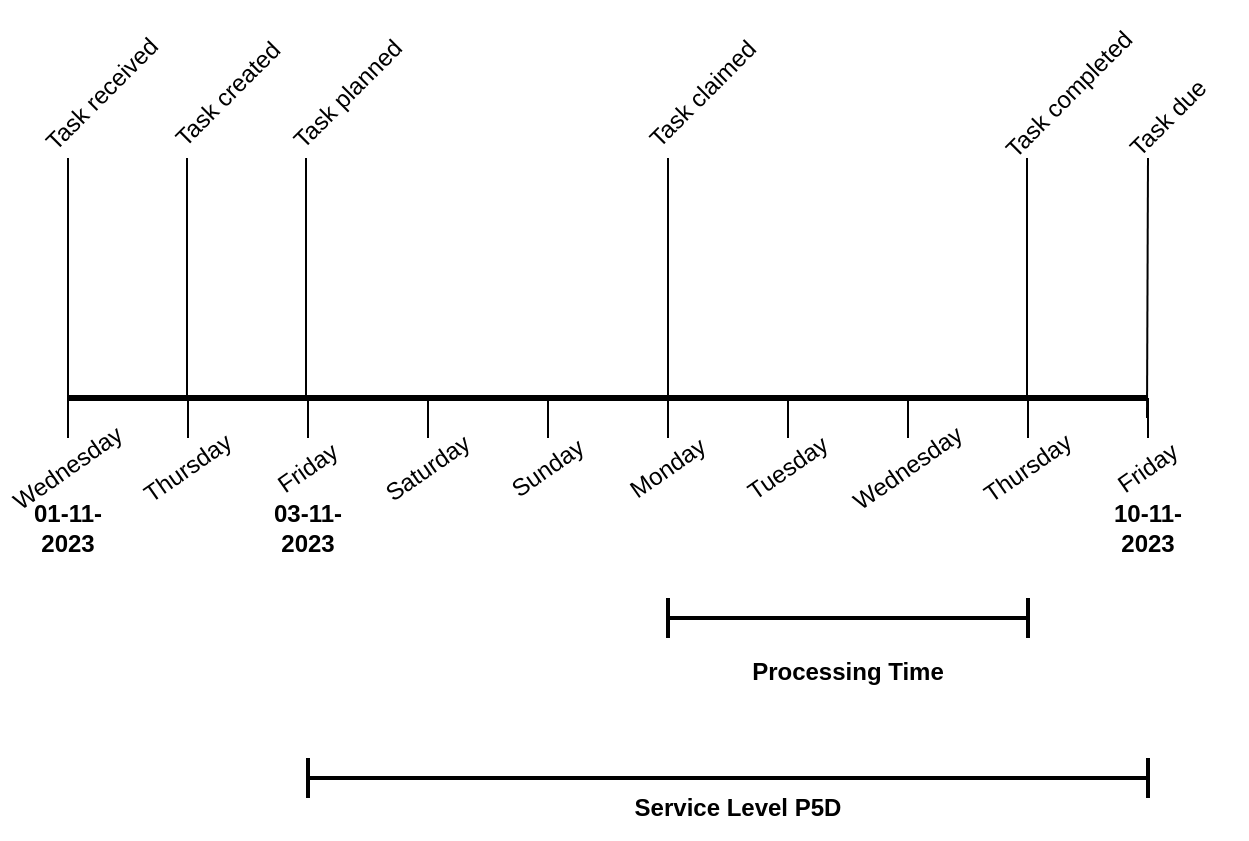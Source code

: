 <mxfile version="22.1.7" type="google">
  <diagram name="Seite-1" id="idrizkvJbfFCMu7VhnVE">
    <mxGraphModel grid="1" page="1" gridSize="10" guides="1" tooltips="1" connect="1" arrows="1" fold="1" pageScale="1" pageWidth="827" pageHeight="1169" math="0" shadow="0">
      <root>
        <mxCell id="0" />
        <mxCell id="1" parent="0" />
        <mxCell id="5ajOkbGR8FtR0oBg-ZQh-1" value="" style="endArrow=none;html=1;rounded=0;strokeWidth=3;" edge="1" parent="1">
          <mxGeometry width="50" height="50" relative="1" as="geometry">
            <mxPoint x="40" y="440" as="sourcePoint" />
            <mxPoint x="580" y="440" as="targetPoint" />
          </mxGeometry>
        </mxCell>
        <mxCell id="5ajOkbGR8FtR0oBg-ZQh-2" value="" style="endArrow=none;html=1;rounded=0;" edge="1" parent="1">
          <mxGeometry width="50" height="50" relative="1" as="geometry">
            <mxPoint x="160" y="460" as="sourcePoint" />
            <mxPoint x="160" y="440" as="targetPoint" />
          </mxGeometry>
        </mxCell>
        <mxCell id="5ajOkbGR8FtR0oBg-ZQh-3" value="" style="endArrow=none;html=1;rounded=0;" edge="1" parent="1">
          <mxGeometry width="50" height="50" relative="1" as="geometry">
            <mxPoint x="220" y="440" as="sourcePoint" />
            <mxPoint x="220" y="460" as="targetPoint" />
          </mxGeometry>
        </mxCell>
        <mxCell id="5ajOkbGR8FtR0oBg-ZQh-4" value="" style="endArrow=none;html=1;rounded=0;" edge="1" parent="1">
          <mxGeometry width="50" height="50" relative="1" as="geometry">
            <mxPoint x="280" y="460" as="sourcePoint" />
            <mxPoint x="280" y="440" as="targetPoint" />
          </mxGeometry>
        </mxCell>
        <mxCell id="5ajOkbGR8FtR0oBg-ZQh-5" value="" style="endArrow=none;html=1;rounded=0;" edge="1" parent="1">
          <mxGeometry width="50" height="50" relative="1" as="geometry">
            <mxPoint x="340" y="460" as="sourcePoint" />
            <mxPoint x="340" y="440" as="targetPoint" />
          </mxGeometry>
        </mxCell>
        <mxCell id="5ajOkbGR8FtR0oBg-ZQh-6" value="" style="endArrow=none;html=1;rounded=0;" edge="1" parent="1">
          <mxGeometry width="50" height="50" relative="1" as="geometry">
            <mxPoint x="400" y="460" as="sourcePoint" />
            <mxPoint x="400" y="440" as="targetPoint" />
          </mxGeometry>
        </mxCell>
        <mxCell id="5ajOkbGR8FtR0oBg-ZQh-7" value="" style="endArrow=none;html=1;rounded=0;" edge="1" parent="1">
          <mxGeometry width="50" height="50" relative="1" as="geometry">
            <mxPoint x="460" y="460" as="sourcePoint" />
            <mxPoint x="460" y="440" as="targetPoint" />
          </mxGeometry>
        </mxCell>
        <mxCell id="5ajOkbGR8FtR0oBg-ZQh-8" value="" style="endArrow=none;html=1;rounded=0;" edge="1" parent="1">
          <mxGeometry width="50" height="50" relative="1" as="geometry">
            <mxPoint x="520" y="460" as="sourcePoint" />
            <mxPoint x="520" y="440" as="targetPoint" />
          </mxGeometry>
        </mxCell>
        <mxCell id="5ajOkbGR8FtR0oBg-ZQh-9" value="" style="endArrow=none;html=1;rounded=0;" edge="1" parent="1">
          <mxGeometry width="50" height="50" relative="1" as="geometry">
            <mxPoint x="580" y="460" as="sourcePoint" />
            <mxPoint x="580" y="440" as="targetPoint" />
          </mxGeometry>
        </mxCell>
        <mxCell id="5ajOkbGR8FtR0oBg-ZQh-10" value="&lt;b&gt;03-11-2023&lt;/b&gt;" style="text;html=1;strokeColor=none;fillColor=none;align=center;verticalAlign=middle;whiteSpace=wrap;rounded=0;" vertex="1" parent="1">
          <mxGeometry x="130" y="490" width="60" height="30" as="geometry" />
        </mxCell>
        <mxCell id="5ajOkbGR8FtR0oBg-ZQh-11" value="&lt;div&gt;Friday&lt;/div&gt;" style="text;html=1;strokeColor=none;fillColor=none;align=center;verticalAlign=middle;whiteSpace=wrap;rounded=0;rotation=-35;" vertex="1" parent="1">
          <mxGeometry x="130" y="460" width="60" height="30" as="geometry" />
        </mxCell>
        <mxCell id="5ajOkbGR8FtR0oBg-ZQh-12" value="Saturday" style="text;html=1;strokeColor=none;fillColor=none;align=center;verticalAlign=middle;whiteSpace=wrap;rounded=0;rotation=-35;" vertex="1" parent="1">
          <mxGeometry x="190" y="460" width="60" height="30" as="geometry" />
        </mxCell>
        <mxCell id="5ajOkbGR8FtR0oBg-ZQh-13" value="Sunday" style="text;html=1;strokeColor=none;fillColor=none;align=center;verticalAlign=middle;whiteSpace=wrap;rounded=0;rotation=-35;" vertex="1" parent="1">
          <mxGeometry x="250" y="460" width="60" height="30" as="geometry" />
        </mxCell>
        <mxCell id="5ajOkbGR8FtR0oBg-ZQh-14" value="Monday" style="text;html=1;strokeColor=none;fillColor=none;align=center;verticalAlign=middle;whiteSpace=wrap;rounded=0;rotation=-35;" vertex="1" parent="1">
          <mxGeometry x="310" y="460" width="60" height="30" as="geometry" />
        </mxCell>
        <mxCell id="5ajOkbGR8FtR0oBg-ZQh-15" value="Tuesday" style="text;html=1;strokeColor=none;fillColor=none;align=center;verticalAlign=middle;whiteSpace=wrap;rounded=0;rotation=-35;" vertex="1" parent="1">
          <mxGeometry x="370" y="460" width="60" height="30" as="geometry" />
        </mxCell>
        <mxCell id="5ajOkbGR8FtR0oBg-ZQh-16" value="Wednesday" style="text;html=1;strokeColor=none;fillColor=none;align=center;verticalAlign=middle;whiteSpace=wrap;rounded=0;rotation=-35;" vertex="1" parent="1">
          <mxGeometry x="430" y="460" width="60" height="30" as="geometry" />
        </mxCell>
        <mxCell id="5ajOkbGR8FtR0oBg-ZQh-17" value="Thursday" style="text;html=1;strokeColor=none;fillColor=none;align=center;verticalAlign=middle;whiteSpace=wrap;rounded=0;rotation=-35;" vertex="1" parent="1">
          <mxGeometry x="490" y="460" width="60" height="30" as="geometry" />
        </mxCell>
        <mxCell id="5ajOkbGR8FtR0oBg-ZQh-18" value="Friday" style="text;html=1;strokeColor=none;fillColor=none;align=center;verticalAlign=middle;whiteSpace=wrap;rounded=0;rotation=-35;" vertex="1" parent="1">
          <mxGeometry x="550" y="460" width="60" height="30" as="geometry" />
        </mxCell>
        <mxCell id="5ajOkbGR8FtR0oBg-ZQh-19" value="" style="endArrow=none;html=1;rounded=0;" edge="1" parent="1">
          <mxGeometry width="50" height="50" relative="1" as="geometry">
            <mxPoint x="40" y="460" as="sourcePoint" />
            <mxPoint x="40" y="440" as="targetPoint" />
          </mxGeometry>
        </mxCell>
        <mxCell id="5ajOkbGR8FtR0oBg-ZQh-20" value="" style="endArrow=none;html=1;rounded=0;" edge="1" parent="1">
          <mxGeometry width="50" height="50" relative="1" as="geometry">
            <mxPoint x="100" y="460" as="sourcePoint" />
            <mxPoint x="100" y="440" as="targetPoint" />
          </mxGeometry>
        </mxCell>
        <mxCell id="5ajOkbGR8FtR0oBg-ZQh-22" value="Wednesday" style="text;html=1;strokeColor=none;fillColor=none;align=center;verticalAlign=middle;whiteSpace=wrap;rounded=0;rotation=-35;" vertex="1" parent="1">
          <mxGeometry x="10" y="460" width="60" height="30" as="geometry" />
        </mxCell>
        <mxCell id="5ajOkbGR8FtR0oBg-ZQh-23" value="Thursday" style="text;html=1;strokeColor=none;fillColor=none;align=center;verticalAlign=middle;whiteSpace=wrap;rounded=0;rotation=-35;" vertex="1" parent="1">
          <mxGeometry x="70" y="460" width="60" height="30" as="geometry" />
        </mxCell>
        <mxCell id="5ajOkbGR8FtR0oBg-ZQh-24" value="&lt;b&gt;01-11-2023&lt;/b&gt;" style="text;html=1;strokeColor=none;fillColor=none;align=center;verticalAlign=middle;whiteSpace=wrap;rounded=0;" vertex="1" parent="1">
          <mxGeometry x="10" y="490" width="60" height="30" as="geometry" />
        </mxCell>
        <mxCell id="5ajOkbGR8FtR0oBg-ZQh-25" value="&lt;b&gt;10-11-2023&lt;/b&gt;" style="text;html=1;strokeColor=none;fillColor=none;align=center;verticalAlign=middle;whiteSpace=wrap;rounded=0;" vertex="1" parent="1">
          <mxGeometry x="550" y="490" width="60" height="30" as="geometry" />
        </mxCell>
        <mxCell id="5ajOkbGR8FtR0oBg-ZQh-26" value="Task received" style="text;html=1;strokeColor=none;fillColor=none;align=center;verticalAlign=middle;whiteSpace=wrap;rounded=0;rotation=-45;" vertex="1" parent="1">
          <mxGeometry x="17.07" y="272.93" width="80" height="30" as="geometry" />
        </mxCell>
        <mxCell id="5ajOkbGR8FtR0oBg-ZQh-27" value="" style="endArrow=none;html=1;rounded=0;" edge="1" parent="1">
          <mxGeometry width="50" height="50" relative="1" as="geometry">
            <mxPoint x="40" y="440" as="sourcePoint" />
            <mxPoint x="40" y="320" as="targetPoint" />
          </mxGeometry>
        </mxCell>
        <mxCell id="5ajOkbGR8FtR0oBg-ZQh-28" value="" style="endArrow=none;html=1;rounded=0;" edge="1" parent="1">
          <mxGeometry width="50" height="50" relative="1" as="geometry">
            <mxPoint x="99.5" y="320" as="sourcePoint" />
            <mxPoint x="99.5" y="440" as="targetPoint" />
          </mxGeometry>
        </mxCell>
        <mxCell id="5ajOkbGR8FtR0oBg-ZQh-29" value="Task created" style="text;html=1;strokeColor=none;fillColor=none;align=center;verticalAlign=middle;whiteSpace=wrap;rounded=0;rotation=-45;" vertex="1" parent="1">
          <mxGeometry x="80" y="272.93" width="80" height="30" as="geometry" />
        </mxCell>
        <mxCell id="5ajOkbGR8FtR0oBg-ZQh-30" value="Task due" style="text;html=1;strokeColor=none;fillColor=none;align=center;verticalAlign=middle;whiteSpace=wrap;rounded=0;rotation=-45;" vertex="1" parent="1">
          <mxGeometry x="550" y="284.73" width="80" height="30" as="geometry" />
        </mxCell>
        <mxCell id="5ajOkbGR8FtR0oBg-ZQh-31" value="" style="endArrow=none;html=1;rounded=0;" edge="1" parent="1">
          <mxGeometry width="50" height="50" relative="1" as="geometry">
            <mxPoint x="580" y="320" as="sourcePoint" />
            <mxPoint x="579.5" y="450" as="targetPoint" />
          </mxGeometry>
        </mxCell>
        <mxCell id="5ajOkbGR8FtR0oBg-ZQh-34" value="" style="shape=crossbar;whiteSpace=wrap;html=1;rounded=1;strokeWidth=2;" vertex="1" parent="1">
          <mxGeometry x="160" y="620" width="420" height="20" as="geometry" />
        </mxCell>
        <mxCell id="5ajOkbGR8FtR0oBg-ZQh-35" value="&lt;b&gt;Service Level P5D&lt;br&gt;&lt;/b&gt;" style="text;html=1;strokeColor=none;fillColor=none;align=center;verticalAlign=middle;whiteSpace=wrap;rounded=0;" vertex="1" parent="1">
          <mxGeometry x="314.75" y="630" width="120" height="30" as="geometry" />
        </mxCell>
        <mxCell id="yZYGs8WElBS0B8280dYZ-1" value="" style="endArrow=none;html=1;rounded=0;" edge="1" parent="1">
          <mxGeometry width="50" height="50" relative="1" as="geometry">
            <mxPoint x="159" y="440" as="sourcePoint" />
            <mxPoint x="159" y="320" as="targetPoint" />
          </mxGeometry>
        </mxCell>
        <mxCell id="yZYGs8WElBS0B8280dYZ-2" value="Task planned" style="text;html=1;strokeColor=none;fillColor=none;align=center;verticalAlign=middle;whiteSpace=wrap;rounded=0;rotation=-45;" vertex="1" parent="1">
          <mxGeometry x="140" y="272.93" width="80" height="30" as="geometry" />
        </mxCell>
        <mxCell id="yZYGs8WElBS0B8280dYZ-12" value="" style="endArrow=none;html=1;rounded=0;" edge="1" parent="1">
          <mxGeometry width="50" height="50" relative="1" as="geometry">
            <mxPoint x="340" y="440" as="sourcePoint" />
            <mxPoint x="340" y="320" as="targetPoint" />
          </mxGeometry>
        </mxCell>
        <mxCell id="yZYGs8WElBS0B8280dYZ-14" value="" style="endArrow=none;html=1;rounded=0;" edge="1" parent="1">
          <mxGeometry width="50" height="50" relative="1" as="geometry">
            <mxPoint x="519.5" y="440" as="sourcePoint" />
            <mxPoint x="519.5" y="320" as="targetPoint" />
          </mxGeometry>
        </mxCell>
        <mxCell id="yZYGs8WElBS0B8280dYZ-15" value="Task claimed" style="text;html=1;strokeColor=none;fillColor=none;align=center;verticalAlign=middle;whiteSpace=wrap;rounded=0;rotation=-45;" vertex="1" parent="1">
          <mxGeometry x="310" y="272.93" width="94.75" height="30" as="geometry" />
        </mxCell>
        <mxCell id="yZYGs8WElBS0B8280dYZ-16" value="Task completed" style="text;html=1;strokeColor=none;fillColor=none;align=center;verticalAlign=middle;whiteSpace=wrap;rounded=0;rotation=-45;" vertex="1" parent="1">
          <mxGeometry x="490.0" y="272.93" width="101.46" height="30" as="geometry" />
        </mxCell>
        <mxCell id="_B9TOR7BLRJiNWRBvLjN-2" value="" style="shape=crossbar;whiteSpace=wrap;html=1;rounded=1;strokeWidth=2;" vertex="1" parent="1">
          <mxGeometry x="340" y="540" width="180" height="20" as="geometry" />
        </mxCell>
        <mxCell id="_B9TOR7BLRJiNWRBvLjN-3" value="&lt;b&gt;&lt;font style=&quot;font-size: 12px;&quot;&gt;Processing Time&lt;/font&gt;&lt;/b&gt;" style="text;html=1;strokeColor=none;fillColor=none;align=center;verticalAlign=middle;whiteSpace=wrap;rounded=0;fontSize=16;" vertex="1" parent="1">
          <mxGeometry x="365" y="560" width="130" height="30" as="geometry" />
        </mxCell>
      </root>
    </mxGraphModel>
  </diagram>
</mxfile>
